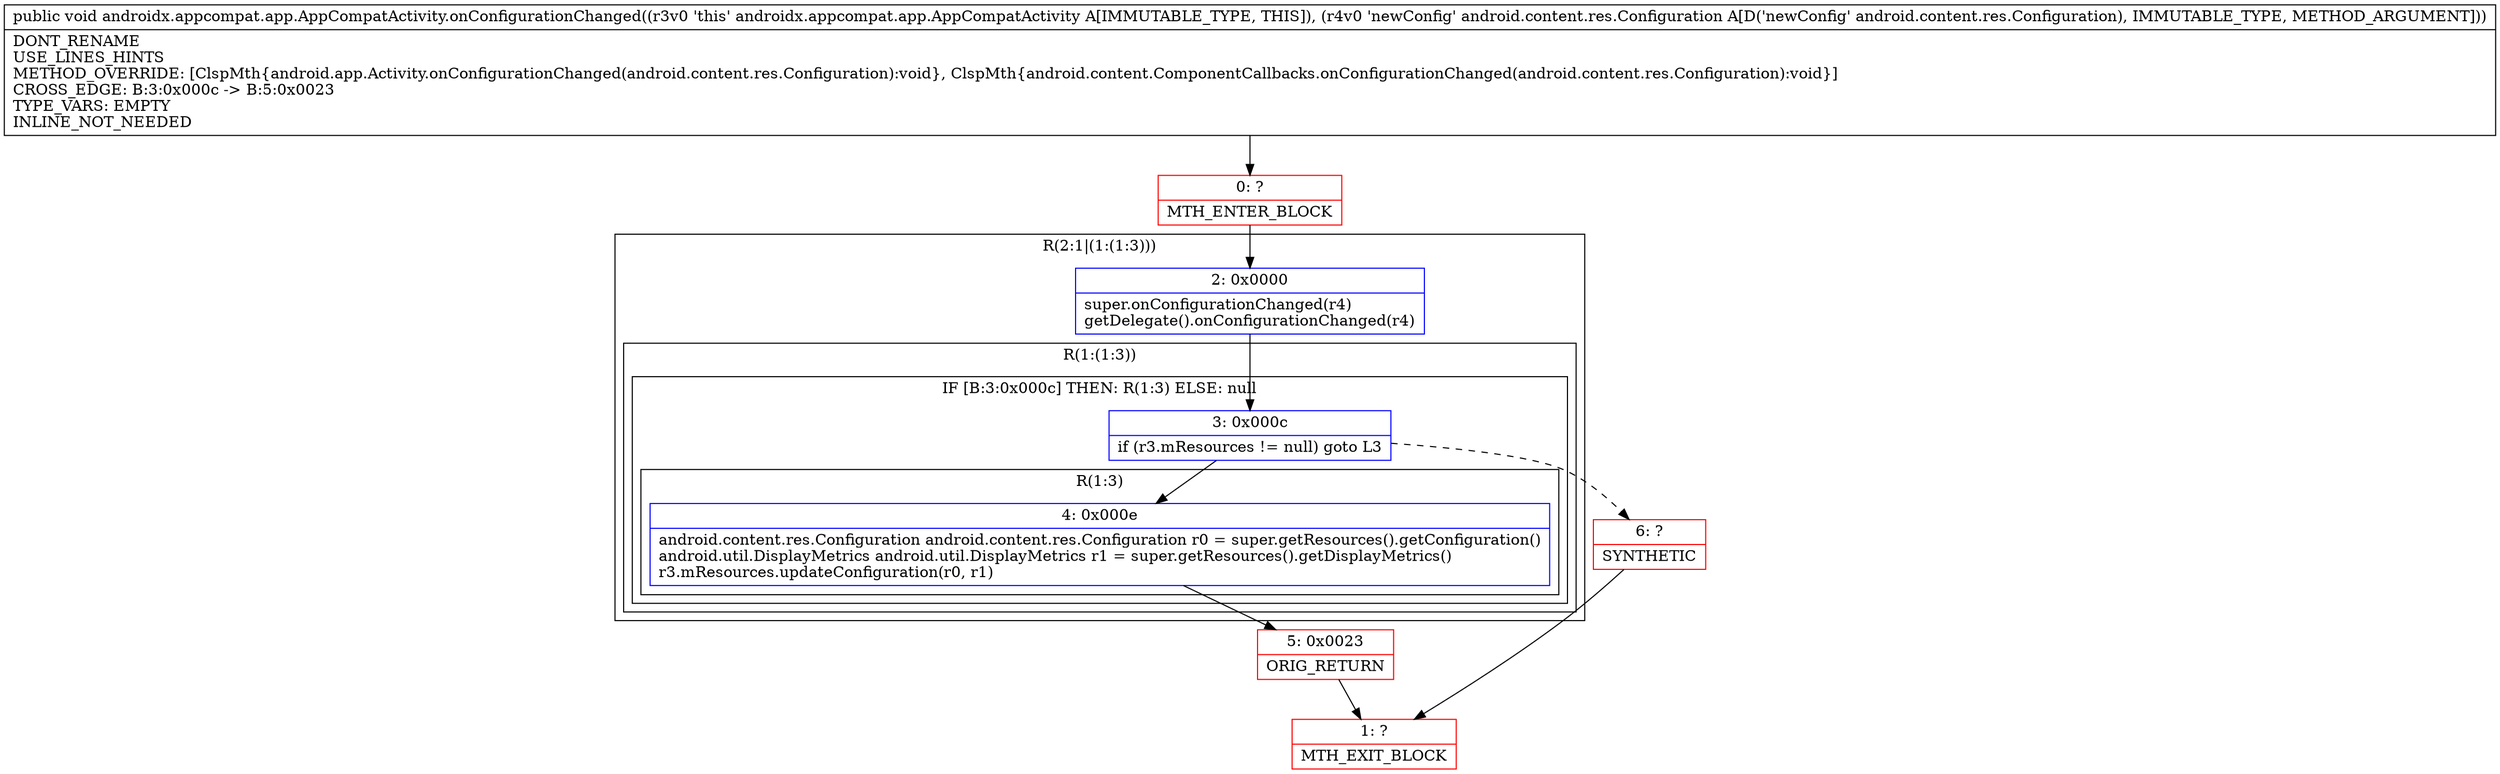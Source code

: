 digraph "CFG forandroidx.appcompat.app.AppCompatActivity.onConfigurationChanged(Landroid\/content\/res\/Configuration;)V" {
subgraph cluster_Region_1917616978 {
label = "R(2:1|(1:(1:3)))";
node [shape=record,color=blue];
Node_2 [shape=record,label="{2\:\ 0x0000|super.onConfigurationChanged(r4)\lgetDelegate().onConfigurationChanged(r4)\l}"];
subgraph cluster_Region_2143566694 {
label = "R(1:(1:3))";
node [shape=record,color=blue];
subgraph cluster_IfRegion_234981411 {
label = "IF [B:3:0x000c] THEN: R(1:3) ELSE: null";
node [shape=record,color=blue];
Node_3 [shape=record,label="{3\:\ 0x000c|if (r3.mResources != null) goto L3\l}"];
subgraph cluster_Region_1109475054 {
label = "R(1:3)";
node [shape=record,color=blue];
Node_4 [shape=record,label="{4\:\ 0x000e|android.content.res.Configuration android.content.res.Configuration r0 = super.getResources().getConfiguration()\landroid.util.DisplayMetrics android.util.DisplayMetrics r1 = super.getResources().getDisplayMetrics()\lr3.mResources.updateConfiguration(r0, r1)\l}"];
}
}
}
}
Node_0 [shape=record,color=red,label="{0\:\ ?|MTH_ENTER_BLOCK\l}"];
Node_5 [shape=record,color=red,label="{5\:\ 0x0023|ORIG_RETURN\l}"];
Node_1 [shape=record,color=red,label="{1\:\ ?|MTH_EXIT_BLOCK\l}"];
Node_6 [shape=record,color=red,label="{6\:\ ?|SYNTHETIC\l}"];
MethodNode[shape=record,label="{public void androidx.appcompat.app.AppCompatActivity.onConfigurationChanged((r3v0 'this' androidx.appcompat.app.AppCompatActivity A[IMMUTABLE_TYPE, THIS]), (r4v0 'newConfig' android.content.res.Configuration A[D('newConfig' android.content.res.Configuration), IMMUTABLE_TYPE, METHOD_ARGUMENT]))  | DONT_RENAME\lUSE_LINES_HINTS\lMETHOD_OVERRIDE: [ClspMth\{android.app.Activity.onConfigurationChanged(android.content.res.Configuration):void\}, ClspMth\{android.content.ComponentCallbacks.onConfigurationChanged(android.content.res.Configuration):void\}]\lCROSS_EDGE: B:3:0x000c \-\> B:5:0x0023\lTYPE_VARS: EMPTY\lINLINE_NOT_NEEDED\l}"];
MethodNode -> Node_0;Node_2 -> Node_3;
Node_3 -> Node_4;
Node_3 -> Node_6[style=dashed];
Node_4 -> Node_5;
Node_0 -> Node_2;
Node_5 -> Node_1;
Node_6 -> Node_1;
}

